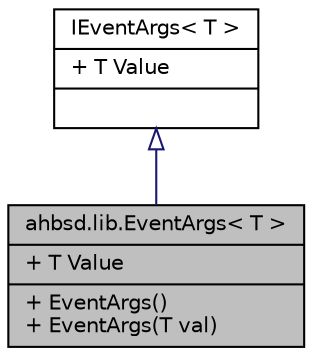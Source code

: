 digraph "ahbsd.lib.EventArgs&lt; T &gt;"
{
 // LATEX_PDF_SIZE
  bgcolor="transparent";
  edge [fontname="Helvetica",fontsize="10",labelfontname="Helvetica",labelfontsize="10"];
  node [fontname="Helvetica",fontsize="10",shape=record];
  Node1 [label="{ahbsd.lib.EventArgs\< T \>\n|+ T Value\l|+  EventArgs()\l+  EventArgs(T val)\l}",height=0.2,width=0.4,color="black", fillcolor="grey75", style="filled", fontcolor="black",tooltip="Generic EventArgs."];
  Node2 -> Node1 [dir="back",color="midnightblue",fontsize="10",style="solid",arrowtail="onormal",fontname="Helvetica"];
  Node2 [label="{IEventArgs\< T \>\n|+ T Value\l|}",height=0.2,width=0.4,color="black",URL="$d1/d80/interfaceahbsd_1_1lib_1_1IEventArgs.html",tooltip="Interface for generic EventArgs."];
}

